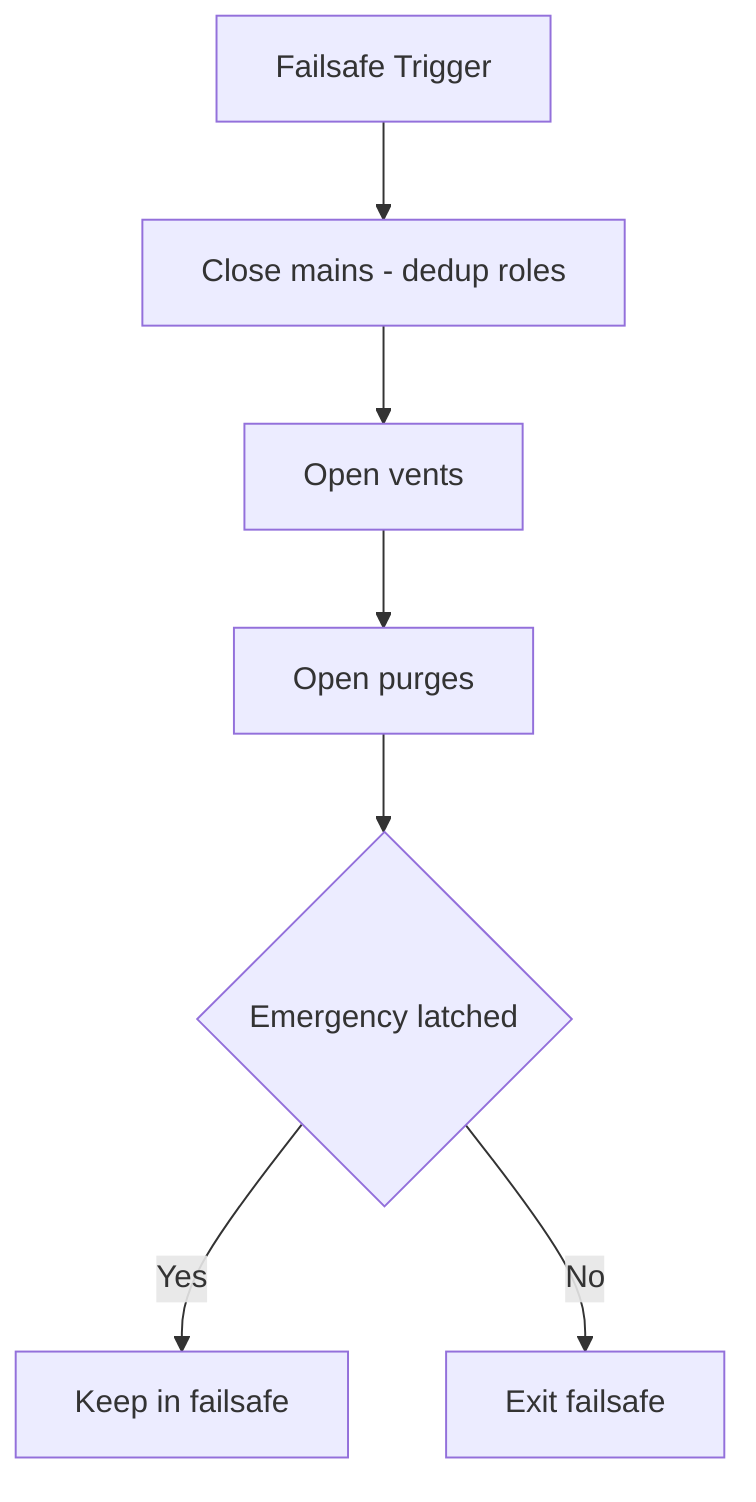 graph TD
  A[Failsafe Trigger]
  B[Close mains - dedup roles]
  C[Open vents]
  D[Open purges]
  E{Emergency latched}
  F[Keep in failsafe]
  G[Exit failsafe]
  A --> B
  B --> C
  C --> D
  D --> E
  E -- Yes --> F
  E -- No --> G